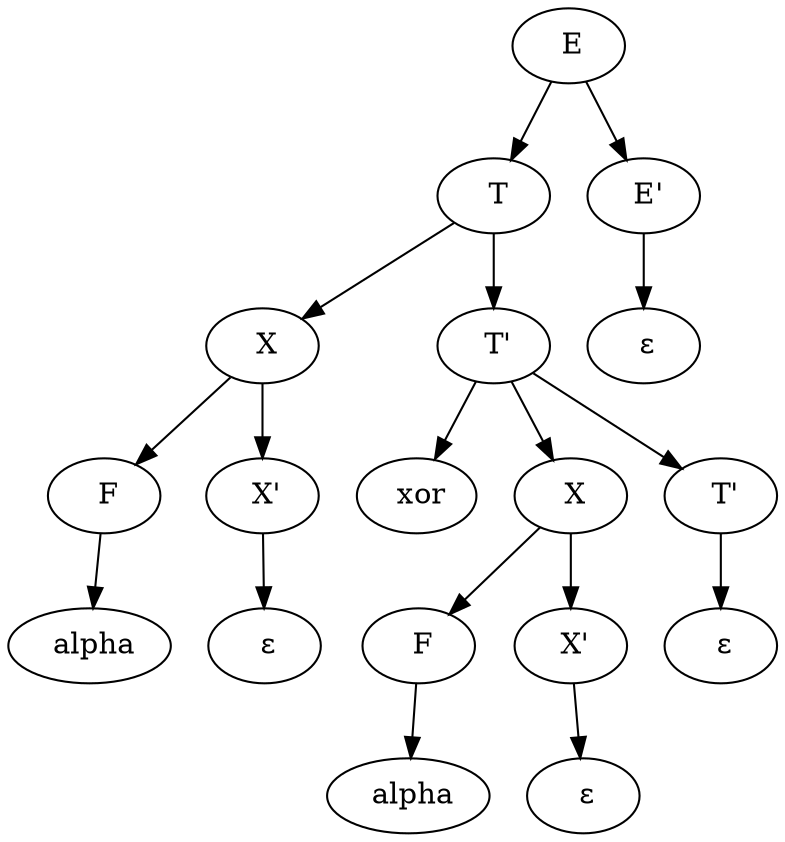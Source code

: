 digraph res{0 [label = " E"]
0->1;
1 [label = " T"]
1->2;
2 [label = " X"]
2->3;
3 [label = " F"]
3->4;
4 [label = " alpha"]
2->5;
5 [label = " X'"]
5->6;
6 [label = " ε"]
1->7;
7 [label = " T'"]
7->8;
8 [label = " xor"]
7->9;
9 [label = " X"]
9->10;
10 [label = " F"]
10->11;
11 [label = " alpha"]
9->12;
12 [label = " X'"]
12->13;
13 [label = " ε"]
7->14;
14 [label = " T'"]
14->15;
15 [label = " ε"]
0->16;
16 [label = " E'"]
16->17;
17 [label = " ε"]
}